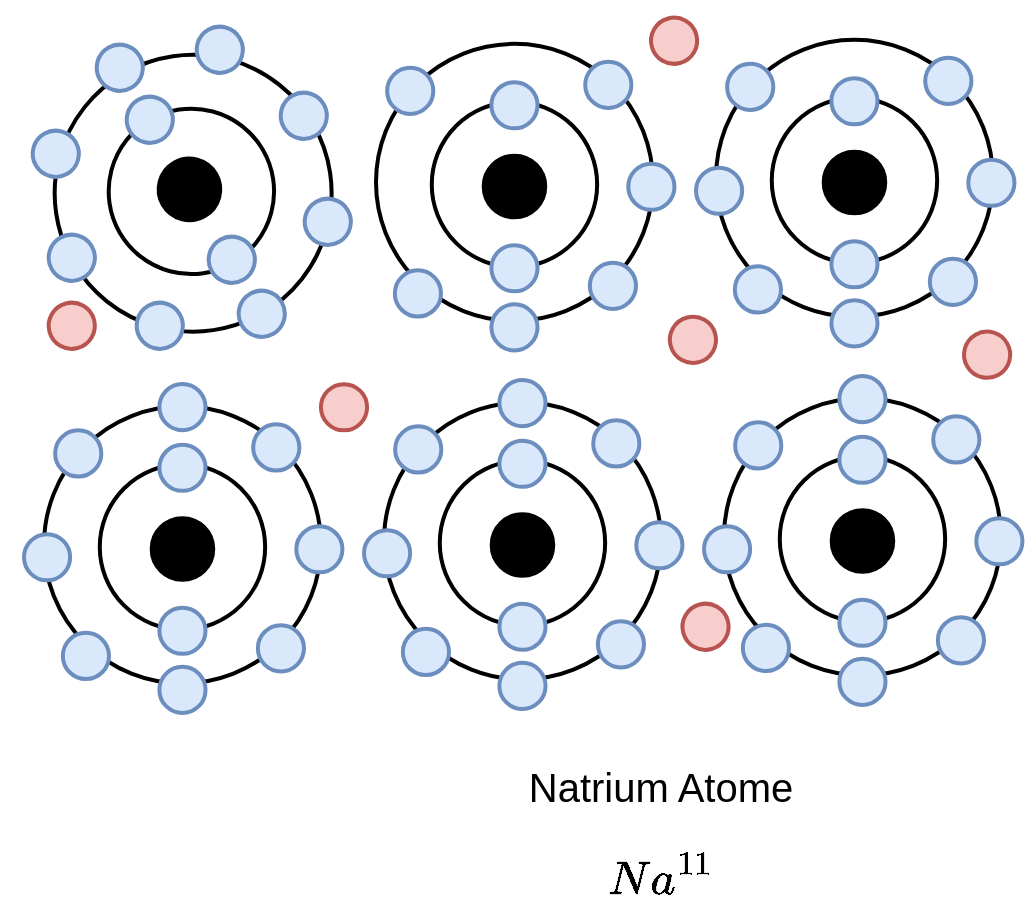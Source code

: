 <mxfile version="14.6.13" type="device"><diagram id="IvpQPdOtLYeFVuCTJ6QL" name="Seite-1"><mxGraphModel dx="786" dy="1685" grid="1" gridSize="10" guides="1" tooltips="1" connect="1" arrows="1" fold="1" page="1" pageScale="1" pageWidth="827" pageHeight="1169" math="1" shadow="0"><root><mxCell id="0"/><mxCell id="1" parent="0"/><mxCell id="DETlyybpOmAQdnW1TjKu-135" value="" style="group" vertex="1" connectable="0" parent="1"><mxGeometry x="90.0" y="-0.0" width="196.497" height="189.142" as="geometry"/></mxCell><mxCell id="DETlyybpOmAQdnW1TjKu-56" value="" style="ellipse;whiteSpace=wrap;html=1;aspect=fixed;strokeWidth=2;fillColor=#000000;rotation=-210;" vertex="1" parent="DETlyybpOmAQdnW1TjKu-135"><mxGeometry x="77.34" y="77.34" width="30.769" height="30.769" as="geometry"/></mxCell><mxCell id="DETlyybpOmAQdnW1TjKu-57" value="" style="ellipse;whiteSpace=wrap;html=1;aspect=fixed;strokeWidth=2;fillColor=none;rotation=-210;" vertex="1" parent="DETlyybpOmAQdnW1TjKu-135"><mxGeometry x="25.34" y="25.34" width="138.462" height="138.462" as="geometry"/></mxCell><mxCell id="DETlyybpOmAQdnW1TjKu-58" value="" style="ellipse;whiteSpace=wrap;html=1;aspect=fixed;strokeWidth=2;fillColor=none;rotation=-210;" vertex="1" parent="DETlyybpOmAQdnW1TjKu-135"><mxGeometry x="52.34" y="52.34" width="82.692" height="82.692" as="geometry"/></mxCell><mxCell id="DETlyybpOmAQdnW1TjKu-59" value="" style="ellipse;whiteSpace=wrap;html=1;aspect=fixed;fontSize=20;strokeWidth=2;fillColor=#dae8fc;strokeColor=#6c8ebf;rotation=-210;" vertex="1" parent="DETlyybpOmAQdnW1TjKu-135"><mxGeometry x="61.34" y="46.34" width="23.077" height="23.077" as="geometry"/></mxCell><mxCell id="DETlyybpOmAQdnW1TjKu-60" value="" style="ellipse;whiteSpace=wrap;html=1;aspect=fixed;fontSize=20;strokeWidth=2;fillColor=#dae8fc;strokeColor=#6c8ebf;rotation=-210;" vertex="1" parent="DETlyybpOmAQdnW1TjKu-135"><mxGeometry x="102.34" y="116.34" width="23.077" height="23.077" as="geometry"/></mxCell><mxCell id="DETlyybpOmAQdnW1TjKu-61" value="" style="ellipse;whiteSpace=wrap;html=1;aspect=fixed;fontSize=20;strokeWidth=2;fillColor=#dae8fc;strokeColor=#6c8ebf;rotation=-210;" vertex="1" parent="DETlyybpOmAQdnW1TjKu-135"><mxGeometry x="117.34" y="143.34" width="23.077" height="23.077" as="geometry"/></mxCell><mxCell id="DETlyybpOmAQdnW1TjKu-62" value="" style="ellipse;whiteSpace=wrap;html=1;aspect=fixed;fontSize=20;strokeWidth=2;fillColor=#dae8fc;strokeColor=#6c8ebf;rotation=-210;" vertex="1" parent="DETlyybpOmAQdnW1TjKu-135"><mxGeometry x="46.34" y="20.34" width="23.077" height="23.077" as="geometry"/></mxCell><mxCell id="DETlyybpOmAQdnW1TjKu-63" value="" style="ellipse;whiteSpace=wrap;html=1;aspect=fixed;fontSize=20;strokeWidth=2;fillColor=#dae8fc;strokeColor=#6c8ebf;rotation=-210;" vertex="1" parent="DETlyybpOmAQdnW1TjKu-135"><mxGeometry x="138.34" y="44.34" width="23.077" height="23.077" as="geometry"/></mxCell><mxCell id="DETlyybpOmAQdnW1TjKu-64" value="" style="ellipse;whiteSpace=wrap;html=1;aspect=fixed;fontSize=20;strokeWidth=2;fillColor=#dae8fc;strokeColor=#6c8ebf;rotation=-210;" vertex="1" parent="DETlyybpOmAQdnW1TjKu-135"><mxGeometry x="22.34" y="115.34" width="23.077" height="23.077" as="geometry"/></mxCell><mxCell id="DETlyybpOmAQdnW1TjKu-65" value="" style="ellipse;whiteSpace=wrap;html=1;aspect=fixed;fontSize=20;strokeWidth=2;fillColor=#dae8fc;strokeColor=#6c8ebf;rotation=-210;" vertex="1" parent="DETlyybpOmAQdnW1TjKu-135"><mxGeometry x="66.34" y="149.34" width="23.077" height="23.077" as="geometry"/></mxCell><mxCell id="DETlyybpOmAQdnW1TjKu-66" value="" style="ellipse;whiteSpace=wrap;html=1;aspect=fixed;fontSize=20;strokeWidth=2;fillColor=#dae8fc;strokeColor=#6c8ebf;rotation=-210;" vertex="1" parent="DETlyybpOmAQdnW1TjKu-135"><mxGeometry x="14.34" y="63.34" width="23.077" height="23.077" as="geometry"/></mxCell><mxCell id="DETlyybpOmAQdnW1TjKu-67" value="" style="ellipse;whiteSpace=wrap;html=1;aspect=fixed;fontSize=20;strokeWidth=2;fillColor=#dae8fc;strokeColor=#6c8ebf;rotation=-210;" vertex="1" parent="DETlyybpOmAQdnW1TjKu-135"><mxGeometry x="150.34" y="97.34" width="23.077" height="23.077" as="geometry"/></mxCell><mxCell id="DETlyybpOmAQdnW1TjKu-68" value="" style="ellipse;whiteSpace=wrap;html=1;aspect=fixed;fontSize=20;strokeWidth=2;fillColor=#dae8fc;strokeColor=#6c8ebf;rotation=-210;" vertex="1" parent="DETlyybpOmAQdnW1TjKu-135"><mxGeometry x="96.34" y="11.34" width="23.077" height="23.077" as="geometry"/></mxCell><mxCell id="DETlyybpOmAQdnW1TjKu-85" value="" style="ellipse;whiteSpace=wrap;html=1;aspect=fixed;fontSize=20;strokeWidth=2;fillColor=#f8cecc;strokeColor=#b85450;rotation=-195;" vertex="1" parent="DETlyybpOmAQdnW1TjKu-135"><mxGeometry x="22.34" y="149.34" width="23.077" height="23.077" as="geometry"/></mxCell><mxCell id="PlgVHwRdXqwRb0L_VUAq-5" value="Natrium Atome&lt;br style=&quot;font-size: 20px&quot;&gt;$$Na^{11}$$" style="text;html=1;resizable=0;autosize=1;align=center;verticalAlign=middle;points=[];fillColor=none;strokeColor=none;rounded=0;fontSize=20;" parent="1" vertex="1"><mxGeometry x="343.074" y="399.995" width="150" height="50" as="geometry"/></mxCell><mxCell id="DETlyybpOmAQdnW1TjKu-137" value="" style="group" vertex="1" connectable="0" parent="1"><mxGeometry x="99.999" y="189.997" width="159.231" height="164.482" as="geometry"/></mxCell><mxCell id="PlgVHwRdXqwRb0L_VUAq-2" value="" style="ellipse;whiteSpace=wrap;html=1;aspect=fixed;strokeWidth=2;fillColor=#000000;" parent="DETlyybpOmAQdnW1TjKu-137" vertex="1"><mxGeometry x="63.846" y="67.107" width="30.769" height="30.769" as="geometry"/></mxCell><mxCell id="PlgVHwRdXqwRb0L_VUAq-3" value="" style="ellipse;whiteSpace=wrap;html=1;aspect=fixed;strokeWidth=2;fillColor=none;" parent="DETlyybpOmAQdnW1TjKu-137" vertex="1"><mxGeometry x="10" y="11.185" width="138.462" height="138.462" as="geometry"/></mxCell><mxCell id="PlgVHwRdXqwRb0L_VUAq-4" value="" style="ellipse;whiteSpace=wrap;html=1;aspect=fixed;strokeWidth=2;fillColor=none;" parent="DETlyybpOmAQdnW1TjKu-137" vertex="1"><mxGeometry x="37.885" y="40.145" width="82.692" height="82.692" as="geometry"/></mxCell><mxCell id="PlgVHwRdXqwRb0L_VUAq-7" value="" style="ellipse;whiteSpace=wrap;html=1;aspect=fixed;fontSize=20;strokeWidth=2;fillColor=#dae8fc;strokeColor=#6c8ebf;" parent="DETlyybpOmAQdnW1TjKu-137" vertex="1"><mxGeometry x="67.692" y="111.846" width="23.077" height="23.077" as="geometry"/></mxCell><mxCell id="PlgVHwRdXqwRb0L_VUAq-8" value="" style="ellipse;whiteSpace=wrap;html=1;aspect=fixed;fontSize=20;strokeWidth=2;fillColor=#dae8fc;strokeColor=#6c8ebf;" parent="DETlyybpOmAQdnW1TjKu-137" vertex="1"><mxGeometry x="67.692" y="30.358" width="23.077" height="23.077" as="geometry"/></mxCell><mxCell id="PlgVHwRdXqwRb0L_VUAq-9" value="" style="ellipse;whiteSpace=wrap;html=1;aspect=fixed;fontSize=20;strokeWidth=2;fillColor=#dae8fc;strokeColor=#6c8ebf;" parent="DETlyybpOmAQdnW1TjKu-137" vertex="1"><mxGeometry x="67.692" width="23.077" height="23.077" as="geometry"/></mxCell><mxCell id="PlgVHwRdXqwRb0L_VUAq-10" value="" style="ellipse;whiteSpace=wrap;html=1;aspect=fixed;fontSize=20;strokeWidth=2;fillColor=#dae8fc;strokeColor=#6c8ebf;" parent="DETlyybpOmAQdnW1TjKu-137" vertex="1"><mxGeometry x="67.692" y="141.405" width="23.077" height="23.077" as="geometry"/></mxCell><mxCell id="PlgVHwRdXqwRb0L_VUAq-11" value="" style="ellipse;whiteSpace=wrap;html=1;aspect=fixed;fontSize=20;strokeWidth=2;fillColor=#dae8fc;strokeColor=#6c8ebf;" parent="DETlyybpOmAQdnW1TjKu-137" vertex="1"><mxGeometry y="75.096" width="23.077" height="23.077" as="geometry"/></mxCell><mxCell id="PlgVHwRdXqwRb0L_VUAq-12" value="" style="ellipse;whiteSpace=wrap;html=1;aspect=fixed;fontSize=20;strokeWidth=2;fillColor=#dae8fc;strokeColor=#6c8ebf;" parent="DETlyybpOmAQdnW1TjKu-137" vertex="1"><mxGeometry x="136.154" y="71.102" width="23.077" height="23.077" as="geometry"/></mxCell><mxCell id="PlgVHwRdXqwRb0L_VUAq-13" value="" style="ellipse;whiteSpace=wrap;html=1;aspect=fixed;fontSize=20;strokeWidth=2;fillColor=#dae8fc;strokeColor=#6c8ebf;" parent="DETlyybpOmAQdnW1TjKu-137" vertex="1"><mxGeometry x="114.615" y="20.172" width="23.077" height="23.077" as="geometry"/></mxCell><mxCell id="PlgVHwRdXqwRb0L_VUAq-14" value="" style="ellipse;whiteSpace=wrap;html=1;aspect=fixed;fontSize=20;strokeWidth=2;fillColor=#dae8fc;strokeColor=#6c8ebf;" parent="DETlyybpOmAQdnW1TjKu-137" vertex="1"><mxGeometry x="116.923" y="120.634" width="23.077" height="23.077" as="geometry"/></mxCell><mxCell id="PlgVHwRdXqwRb0L_VUAq-15" value="" style="ellipse;whiteSpace=wrap;html=1;aspect=fixed;fontSize=20;strokeWidth=2;fillColor=#dae8fc;strokeColor=#6c8ebf;" parent="DETlyybpOmAQdnW1TjKu-137" vertex="1"><mxGeometry x="15.577" y="23.168" width="23.077" height="23.077" as="geometry"/></mxCell><mxCell id="PlgVHwRdXqwRb0L_VUAq-16" value="" style="ellipse;whiteSpace=wrap;html=1;aspect=fixed;fontSize=20;strokeWidth=2;fillColor=#dae8fc;strokeColor=#6c8ebf;" parent="DETlyybpOmAQdnW1TjKu-137" vertex="1"><mxGeometry x="19.423" y="124.428" width="23.077" height="23.077" as="geometry"/></mxCell><mxCell id="DETlyybpOmAQdnW1TjKu-138" value="" style="group" vertex="1" connectable="0" parent="1"><mxGeometry x="269.999" y="187.997" width="182.308" height="164.482" as="geometry"/></mxCell><mxCell id="DETlyybpOmAQdnW1TjKu-139" value="" style="ellipse;whiteSpace=wrap;html=1;aspect=fixed;strokeWidth=2;fillColor=#000000;" vertex="1" parent="DETlyybpOmAQdnW1TjKu-138"><mxGeometry x="63.846" y="67.107" width="30.769" height="30.769" as="geometry"/></mxCell><mxCell id="DETlyybpOmAQdnW1TjKu-140" value="" style="ellipse;whiteSpace=wrap;html=1;aspect=fixed;strokeWidth=2;fillColor=none;" vertex="1" parent="DETlyybpOmAQdnW1TjKu-138"><mxGeometry x="10" y="11.185" width="138.462" height="138.462" as="geometry"/></mxCell><mxCell id="DETlyybpOmAQdnW1TjKu-141" value="" style="ellipse;whiteSpace=wrap;html=1;aspect=fixed;strokeWidth=2;fillColor=none;" vertex="1" parent="DETlyybpOmAQdnW1TjKu-138"><mxGeometry x="37.885" y="40.145" width="82.692" height="82.692" as="geometry"/></mxCell><mxCell id="DETlyybpOmAQdnW1TjKu-142" value="" style="ellipse;whiteSpace=wrap;html=1;aspect=fixed;fontSize=20;strokeWidth=2;fillColor=#dae8fc;strokeColor=#6c8ebf;" vertex="1" parent="DETlyybpOmAQdnW1TjKu-138"><mxGeometry x="67.692" y="111.846" width="23.077" height="23.077" as="geometry"/></mxCell><mxCell id="DETlyybpOmAQdnW1TjKu-143" value="" style="ellipse;whiteSpace=wrap;html=1;aspect=fixed;fontSize=20;strokeWidth=2;fillColor=#dae8fc;strokeColor=#6c8ebf;" vertex="1" parent="DETlyybpOmAQdnW1TjKu-138"><mxGeometry x="67.692" y="30.358" width="23.077" height="23.077" as="geometry"/></mxCell><mxCell id="DETlyybpOmAQdnW1TjKu-144" value="" style="ellipse;whiteSpace=wrap;html=1;aspect=fixed;fontSize=20;strokeWidth=2;fillColor=#dae8fc;strokeColor=#6c8ebf;" vertex="1" parent="DETlyybpOmAQdnW1TjKu-138"><mxGeometry x="67.692" width="23.077" height="23.077" as="geometry"/></mxCell><mxCell id="DETlyybpOmAQdnW1TjKu-145" value="" style="ellipse;whiteSpace=wrap;html=1;aspect=fixed;fontSize=20;strokeWidth=2;fillColor=#dae8fc;strokeColor=#6c8ebf;" vertex="1" parent="DETlyybpOmAQdnW1TjKu-138"><mxGeometry x="67.692" y="141.405" width="23.077" height="23.077" as="geometry"/></mxCell><mxCell id="DETlyybpOmAQdnW1TjKu-146" value="" style="ellipse;whiteSpace=wrap;html=1;aspect=fixed;fontSize=20;strokeWidth=2;fillColor=#dae8fc;strokeColor=#6c8ebf;" vertex="1" parent="DETlyybpOmAQdnW1TjKu-138"><mxGeometry y="75.096" width="23.077" height="23.077" as="geometry"/></mxCell><mxCell id="DETlyybpOmAQdnW1TjKu-147" value="" style="ellipse;whiteSpace=wrap;html=1;aspect=fixed;fontSize=20;strokeWidth=2;fillColor=#dae8fc;strokeColor=#6c8ebf;" vertex="1" parent="DETlyybpOmAQdnW1TjKu-138"><mxGeometry x="136.154" y="71.102" width="23.077" height="23.077" as="geometry"/></mxCell><mxCell id="DETlyybpOmAQdnW1TjKu-148" value="" style="ellipse;whiteSpace=wrap;html=1;aspect=fixed;fontSize=20;strokeWidth=2;fillColor=#dae8fc;strokeColor=#6c8ebf;" vertex="1" parent="DETlyybpOmAQdnW1TjKu-138"><mxGeometry x="114.615" y="20.172" width="23.077" height="23.077" as="geometry"/></mxCell><mxCell id="DETlyybpOmAQdnW1TjKu-149" value="" style="ellipse;whiteSpace=wrap;html=1;aspect=fixed;fontSize=20;strokeWidth=2;fillColor=#dae8fc;strokeColor=#6c8ebf;" vertex="1" parent="DETlyybpOmAQdnW1TjKu-138"><mxGeometry x="116.923" y="120.634" width="23.077" height="23.077" as="geometry"/></mxCell><mxCell id="DETlyybpOmAQdnW1TjKu-150" value="" style="ellipse;whiteSpace=wrap;html=1;aspect=fixed;fontSize=20;strokeWidth=2;fillColor=#dae8fc;strokeColor=#6c8ebf;" vertex="1" parent="DETlyybpOmAQdnW1TjKu-138"><mxGeometry x="15.577" y="23.168" width="23.077" height="23.077" as="geometry"/></mxCell><mxCell id="DETlyybpOmAQdnW1TjKu-151" value="" style="ellipse;whiteSpace=wrap;html=1;aspect=fixed;fontSize=20;strokeWidth=2;fillColor=#dae8fc;strokeColor=#6c8ebf;" vertex="1" parent="DETlyybpOmAQdnW1TjKu-138"><mxGeometry x="19.423" y="124.428" width="23.077" height="23.077" as="geometry"/></mxCell><mxCell id="DETlyybpOmAQdnW1TjKu-191" value="" style="ellipse;whiteSpace=wrap;html=1;aspect=fixed;fontSize=20;strokeWidth=2;fillColor=#f8cecc;strokeColor=#b85450;rotation=-195;" vertex="1" parent="DETlyybpOmAQdnW1TjKu-138"><mxGeometry x="159.231" y="111.843" width="23.077" height="23.077" as="geometry"/></mxCell><mxCell id="DETlyybpOmAQdnW1TjKu-153" value="" style="group" vertex="1" connectable="0" parent="1"><mxGeometry x="439.999" y="185.997" width="159.231" height="164.482" as="geometry"/></mxCell><mxCell id="DETlyybpOmAQdnW1TjKu-154" value="" style="ellipse;whiteSpace=wrap;html=1;aspect=fixed;strokeWidth=2;fillColor=#000000;" vertex="1" parent="DETlyybpOmAQdnW1TjKu-153"><mxGeometry x="63.846" y="67.107" width="30.769" height="30.769" as="geometry"/></mxCell><mxCell id="DETlyybpOmAQdnW1TjKu-155" value="" style="ellipse;whiteSpace=wrap;html=1;aspect=fixed;strokeWidth=2;fillColor=none;" vertex="1" parent="DETlyybpOmAQdnW1TjKu-153"><mxGeometry x="10" y="11.185" width="138.462" height="138.462" as="geometry"/></mxCell><mxCell id="DETlyybpOmAQdnW1TjKu-156" value="" style="ellipse;whiteSpace=wrap;html=1;aspect=fixed;strokeWidth=2;fillColor=none;" vertex="1" parent="DETlyybpOmAQdnW1TjKu-153"><mxGeometry x="37.885" y="40.145" width="82.692" height="82.692" as="geometry"/></mxCell><mxCell id="DETlyybpOmAQdnW1TjKu-157" value="" style="ellipse;whiteSpace=wrap;html=1;aspect=fixed;fontSize=20;strokeWidth=2;fillColor=#dae8fc;strokeColor=#6c8ebf;" vertex="1" parent="DETlyybpOmAQdnW1TjKu-153"><mxGeometry x="67.692" y="111.846" width="23.077" height="23.077" as="geometry"/></mxCell><mxCell id="DETlyybpOmAQdnW1TjKu-158" value="" style="ellipse;whiteSpace=wrap;html=1;aspect=fixed;fontSize=20;strokeWidth=2;fillColor=#dae8fc;strokeColor=#6c8ebf;" vertex="1" parent="DETlyybpOmAQdnW1TjKu-153"><mxGeometry x="67.692" y="30.358" width="23.077" height="23.077" as="geometry"/></mxCell><mxCell id="DETlyybpOmAQdnW1TjKu-159" value="" style="ellipse;whiteSpace=wrap;html=1;aspect=fixed;fontSize=20;strokeWidth=2;fillColor=#dae8fc;strokeColor=#6c8ebf;" vertex="1" parent="DETlyybpOmAQdnW1TjKu-153"><mxGeometry x="67.692" width="23.077" height="23.077" as="geometry"/></mxCell><mxCell id="DETlyybpOmAQdnW1TjKu-160" value="" style="ellipse;whiteSpace=wrap;html=1;aspect=fixed;fontSize=20;strokeWidth=2;fillColor=#dae8fc;strokeColor=#6c8ebf;" vertex="1" parent="DETlyybpOmAQdnW1TjKu-153"><mxGeometry x="67.692" y="141.405" width="23.077" height="23.077" as="geometry"/></mxCell><mxCell id="DETlyybpOmAQdnW1TjKu-161" value="" style="ellipse;whiteSpace=wrap;html=1;aspect=fixed;fontSize=20;strokeWidth=2;fillColor=#dae8fc;strokeColor=#6c8ebf;" vertex="1" parent="DETlyybpOmAQdnW1TjKu-153"><mxGeometry y="75.096" width="23.077" height="23.077" as="geometry"/></mxCell><mxCell id="DETlyybpOmAQdnW1TjKu-162" value="" style="ellipse;whiteSpace=wrap;html=1;aspect=fixed;fontSize=20;strokeWidth=2;fillColor=#dae8fc;strokeColor=#6c8ebf;" vertex="1" parent="DETlyybpOmAQdnW1TjKu-153"><mxGeometry x="136.154" y="71.102" width="23.077" height="23.077" as="geometry"/></mxCell><mxCell id="DETlyybpOmAQdnW1TjKu-163" value="" style="ellipse;whiteSpace=wrap;html=1;aspect=fixed;fontSize=20;strokeWidth=2;fillColor=#dae8fc;strokeColor=#6c8ebf;" vertex="1" parent="DETlyybpOmAQdnW1TjKu-153"><mxGeometry x="114.615" y="20.172" width="23.077" height="23.077" as="geometry"/></mxCell><mxCell id="DETlyybpOmAQdnW1TjKu-164" value="" style="ellipse;whiteSpace=wrap;html=1;aspect=fixed;fontSize=20;strokeWidth=2;fillColor=#dae8fc;strokeColor=#6c8ebf;" vertex="1" parent="DETlyybpOmAQdnW1TjKu-153"><mxGeometry x="116.923" y="120.634" width="23.077" height="23.077" as="geometry"/></mxCell><mxCell id="DETlyybpOmAQdnW1TjKu-165" value="" style="ellipse;whiteSpace=wrap;html=1;aspect=fixed;fontSize=20;strokeWidth=2;fillColor=#dae8fc;strokeColor=#6c8ebf;" vertex="1" parent="DETlyybpOmAQdnW1TjKu-153"><mxGeometry x="15.577" y="23.168" width="23.077" height="23.077" as="geometry"/></mxCell><mxCell id="DETlyybpOmAQdnW1TjKu-166" value="" style="ellipse;whiteSpace=wrap;html=1;aspect=fixed;fontSize=20;strokeWidth=2;fillColor=#dae8fc;strokeColor=#6c8ebf;" vertex="1" parent="DETlyybpOmAQdnW1TjKu-153"><mxGeometry x="19.423" y="124.428" width="23.077" height="23.077" as="geometry"/></mxCell><mxCell id="DETlyybpOmAQdnW1TjKu-167" value="" style="ellipse;whiteSpace=wrap;html=1;aspect=fixed;strokeWidth=2;fillColor=#000000;" vertex="1" parent="1"><mxGeometry x="329.845" y="75.844" width="30.769" height="30.769" as="geometry"/></mxCell><mxCell id="DETlyybpOmAQdnW1TjKu-168" value="" style="ellipse;whiteSpace=wrap;html=1;aspect=fixed;strokeWidth=2;fillColor=none;" vertex="1" parent="1"><mxGeometry x="275.999" y="19.922" width="138.462" height="138.462" as="geometry"/></mxCell><mxCell id="DETlyybpOmAQdnW1TjKu-169" value="" style="ellipse;whiteSpace=wrap;html=1;aspect=fixed;strokeWidth=2;fillColor=none;" vertex="1" parent="1"><mxGeometry x="303.884" y="48.882" width="82.692" height="82.692" as="geometry"/></mxCell><mxCell id="DETlyybpOmAQdnW1TjKu-170" value="" style="ellipse;whiteSpace=wrap;html=1;aspect=fixed;fontSize=20;strokeWidth=2;fillColor=#dae8fc;strokeColor=#6c8ebf;" vertex="1" parent="1"><mxGeometry x="333.692" y="120.583" width="23.077" height="23.077" as="geometry"/></mxCell><mxCell id="DETlyybpOmAQdnW1TjKu-171" value="" style="ellipse;whiteSpace=wrap;html=1;aspect=fixed;fontSize=20;strokeWidth=2;fillColor=#dae8fc;strokeColor=#6c8ebf;" vertex="1" parent="1"><mxGeometry x="333.692" y="39.095" width="23.077" height="23.077" as="geometry"/></mxCell><mxCell id="DETlyybpOmAQdnW1TjKu-172" value="" style="ellipse;whiteSpace=wrap;html=1;aspect=fixed;fontSize=20;strokeWidth=2;fillColor=#dae8fc;strokeColor=#6c8ebf;" vertex="1" parent="1"><mxGeometry x="333.692" y="150.142" width="23.077" height="23.077" as="geometry"/></mxCell><mxCell id="DETlyybpOmAQdnW1TjKu-173" value="" style="ellipse;whiteSpace=wrap;html=1;aspect=fixed;fontSize=20;strokeWidth=2;fillColor=#dae8fc;strokeColor=#6c8ebf;" vertex="1" parent="1"><mxGeometry x="402.153" y="79.839" width="23.077" height="23.077" as="geometry"/></mxCell><mxCell id="DETlyybpOmAQdnW1TjKu-174" value="" style="ellipse;whiteSpace=wrap;html=1;aspect=fixed;fontSize=20;strokeWidth=2;fillColor=#dae8fc;strokeColor=#6c8ebf;" vertex="1" parent="1"><mxGeometry x="380.615" y="28.909" width="23.077" height="23.077" as="geometry"/></mxCell><mxCell id="DETlyybpOmAQdnW1TjKu-175" value="" style="ellipse;whiteSpace=wrap;html=1;aspect=fixed;fontSize=20;strokeWidth=2;fillColor=#dae8fc;strokeColor=#6c8ebf;" vertex="1" parent="1"><mxGeometry x="382.922" y="129.371" width="23.077" height="23.077" as="geometry"/></mxCell><mxCell id="DETlyybpOmAQdnW1TjKu-176" value="" style="ellipse;whiteSpace=wrap;html=1;aspect=fixed;fontSize=20;strokeWidth=2;fillColor=#dae8fc;strokeColor=#6c8ebf;" vertex="1" parent="1"><mxGeometry x="281.576" y="31.905" width="23.077" height="23.077" as="geometry"/></mxCell><mxCell id="DETlyybpOmAQdnW1TjKu-177" value="" style="ellipse;whiteSpace=wrap;html=1;aspect=fixed;fontSize=20;strokeWidth=2;fillColor=#dae8fc;strokeColor=#6c8ebf;" vertex="1" parent="1"><mxGeometry x="285.422" y="133.165" width="23.077" height="23.077" as="geometry"/></mxCell><mxCell id="DETlyybpOmAQdnW1TjKu-178" value="" style="ellipse;whiteSpace=wrap;html=1;aspect=fixed;strokeWidth=2;fillColor=#000000;" vertex="1" parent="1"><mxGeometry x="499.845" y="73.844" width="30.769" height="30.769" as="geometry"/></mxCell><mxCell id="DETlyybpOmAQdnW1TjKu-179" value="" style="ellipse;whiteSpace=wrap;html=1;aspect=fixed;strokeWidth=2;fillColor=none;" vertex="1" parent="1"><mxGeometry x="445.999" y="17.922" width="138.462" height="138.462" as="geometry"/></mxCell><mxCell id="DETlyybpOmAQdnW1TjKu-180" value="" style="ellipse;whiteSpace=wrap;html=1;aspect=fixed;strokeWidth=2;fillColor=none;" vertex="1" parent="1"><mxGeometry x="473.884" y="46.882" width="82.692" height="82.692" as="geometry"/></mxCell><mxCell id="DETlyybpOmAQdnW1TjKu-181" value="" style="ellipse;whiteSpace=wrap;html=1;aspect=fixed;fontSize=20;strokeWidth=2;fillColor=#dae8fc;strokeColor=#6c8ebf;" vertex="1" parent="1"><mxGeometry x="503.692" y="118.583" width="23.077" height="23.077" as="geometry"/></mxCell><mxCell id="DETlyybpOmAQdnW1TjKu-182" value="" style="ellipse;whiteSpace=wrap;html=1;aspect=fixed;fontSize=20;strokeWidth=2;fillColor=#dae8fc;strokeColor=#6c8ebf;" vertex="1" parent="1"><mxGeometry x="503.692" y="37.095" width="23.077" height="23.077" as="geometry"/></mxCell><mxCell id="DETlyybpOmAQdnW1TjKu-183" value="" style="ellipse;whiteSpace=wrap;html=1;aspect=fixed;fontSize=20;strokeWidth=2;fillColor=#dae8fc;strokeColor=#6c8ebf;" vertex="1" parent="1"><mxGeometry x="503.692" y="148.142" width="23.077" height="23.077" as="geometry"/></mxCell><mxCell id="DETlyybpOmAQdnW1TjKu-184" value="" style="ellipse;whiteSpace=wrap;html=1;aspect=fixed;fontSize=20;strokeWidth=2;fillColor=#dae8fc;strokeColor=#6c8ebf;" vertex="1" parent="1"><mxGeometry x="435.999" y="81.833" width="23.077" height="23.077" as="geometry"/></mxCell><mxCell id="DETlyybpOmAQdnW1TjKu-185" value="" style="ellipse;whiteSpace=wrap;html=1;aspect=fixed;fontSize=20;strokeWidth=2;fillColor=#dae8fc;strokeColor=#6c8ebf;" vertex="1" parent="1"><mxGeometry x="572.153" y="77.839" width="23.077" height="23.077" as="geometry"/></mxCell><mxCell id="DETlyybpOmAQdnW1TjKu-186" value="" style="ellipse;whiteSpace=wrap;html=1;aspect=fixed;fontSize=20;strokeWidth=2;fillColor=#dae8fc;strokeColor=#6c8ebf;" vertex="1" parent="1"><mxGeometry x="550.615" y="26.909" width="23.077" height="23.077" as="geometry"/></mxCell><mxCell id="DETlyybpOmAQdnW1TjKu-187" value="" style="ellipse;whiteSpace=wrap;html=1;aspect=fixed;fontSize=20;strokeWidth=2;fillColor=#dae8fc;strokeColor=#6c8ebf;" vertex="1" parent="1"><mxGeometry x="552.922" y="127.371" width="23.077" height="23.077" as="geometry"/></mxCell><mxCell id="DETlyybpOmAQdnW1TjKu-188" value="" style="ellipse;whiteSpace=wrap;html=1;aspect=fixed;fontSize=20;strokeWidth=2;fillColor=#dae8fc;strokeColor=#6c8ebf;" vertex="1" parent="1"><mxGeometry x="451.576" y="29.905" width="23.077" height="23.077" as="geometry"/></mxCell><mxCell id="DETlyybpOmAQdnW1TjKu-189" value="" style="ellipse;whiteSpace=wrap;html=1;aspect=fixed;fontSize=20;strokeWidth=2;fillColor=#dae8fc;strokeColor=#6c8ebf;" vertex="1" parent="1"><mxGeometry x="455.422" y="131.165" width="23.077" height="23.077" as="geometry"/></mxCell><mxCell id="DETlyybpOmAQdnW1TjKu-190" value="" style="ellipse;whiteSpace=wrap;html=1;aspect=fixed;fontSize=20;strokeWidth=2;fillColor=#f8cecc;strokeColor=#b85450;rotation=-195;" vertex="1" parent="1"><mxGeometry x="422.92" y="156.38" width="23.077" height="23.077" as="geometry"/></mxCell><mxCell id="DETlyybpOmAQdnW1TjKu-192" value="" style="ellipse;whiteSpace=wrap;html=1;aspect=fixed;fontSize=20;strokeWidth=2;fillColor=#f8cecc;strokeColor=#b85450;rotation=-195;" vertex="1" parent="1"><mxGeometry x="413.5" y="6.83" width="23.077" height="23.077" as="geometry"/></mxCell><mxCell id="DETlyybpOmAQdnW1TjKu-69" value="" style="ellipse;whiteSpace=wrap;html=1;aspect=fixed;fontSize=20;strokeWidth=2;fillColor=#f8cecc;strokeColor=#b85450;rotation=-210;" vertex="1" parent="1"><mxGeometry x="570" y="163.8" width="23.077" height="23.077" as="geometry"/></mxCell><mxCell id="PlgVHwRdXqwRb0L_VUAq-17" value="" style="ellipse;whiteSpace=wrap;html=1;aspect=fixed;fontSize=20;strokeWidth=2;fillColor=#f8cecc;strokeColor=#b85450;" parent="1" vertex="1"><mxGeometry x="248.462" y="190.09" width="23.077" height="23.077" as="geometry"/></mxCell></root></mxGraphModel></diagram></mxfile>